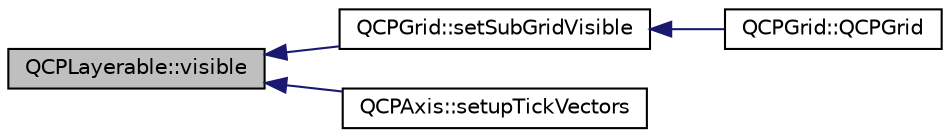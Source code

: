 digraph "QCPLayerable::visible"
{
  edge [fontname="Helvetica",fontsize="10",labelfontname="Helvetica",labelfontsize="10"];
  node [fontname="Helvetica",fontsize="10",shape=record];
  rankdir="LR";
  Node289 [label="QCPLayerable::visible",height=0.2,width=0.4,color="black", fillcolor="grey75", style="filled", fontcolor="black"];
  Node289 -> Node290 [dir="back",color="midnightblue",fontsize="10",style="solid",fontname="Helvetica"];
  Node290 [label="QCPGrid::setSubGridVisible",height=0.2,width=0.4,color="black", fillcolor="white", style="filled",URL="$class_q_c_p_grid.html#ad4ad6bf714ec45e08845456355a1b700"];
  Node290 -> Node291 [dir="back",color="midnightblue",fontsize="10",style="solid",fontname="Helvetica"];
  Node291 [label="QCPGrid::QCPGrid",height=0.2,width=0.4,color="black", fillcolor="white", style="filled",URL="$class_q_c_p_grid.html#acd1cdd2909625388a13048b698494a17"];
  Node289 -> Node292 [dir="back",color="midnightblue",fontsize="10",style="solid",fontname="Helvetica"];
  Node292 [label="QCPAxis::setupTickVectors",height=0.2,width=0.4,color="black", fillcolor="white", style="filled",URL="$class_q_c_p_axis.html#a57d9e961bae7d62f5b4e1f143e660c78"];
}
